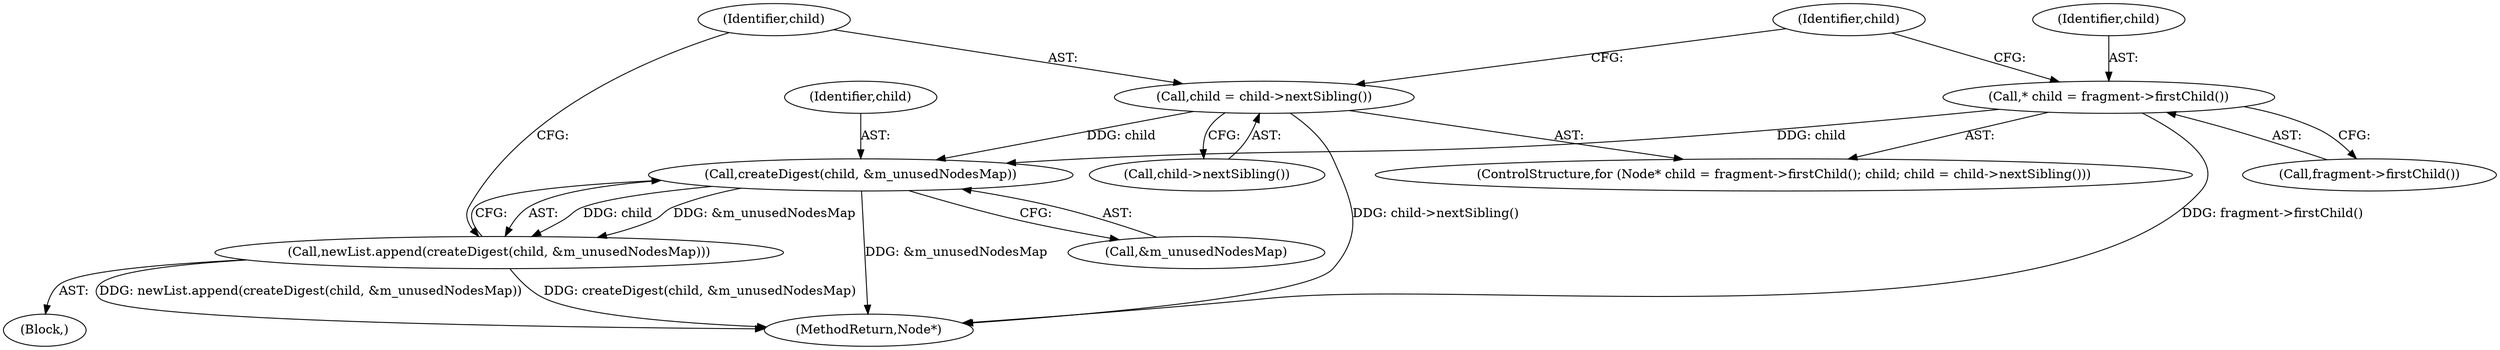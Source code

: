 digraph "0_Chrome_73edae623529f04c668268de49d00324b96166a2_8@API" {
"1000208" [label="(Call,createDigest(child, &m_unusedNodesMap))"];
"1000179" [label="(Call,child = child->nextSibling())"];
"1000175" [label="(Call,* child = fragment->firstChild())"];
"1000207" [label="(Call,newList.append(createDigest(child, &m_unusedNodesMap)))"];
"1000179" [label="(Call,child = child->nextSibling())"];
"1000180" [label="(Identifier,child)"];
"1000178" [label="(Identifier,child)"];
"1000176" [label="(Identifier,child)"];
"1000182" [label="(Block,)"];
"1000207" [label="(Call,newList.append(createDigest(child, &m_unusedNodesMap)))"];
"1000250" [label="(MethodReturn,Node*)"];
"1000175" [label="(Call,* child = fragment->firstChild())"];
"1000210" [label="(Call,&m_unusedNodesMap)"];
"1000173" [label="(ControlStructure,for (Node* child = fragment->firstChild(); child; child = child->nextSibling()))"];
"1000209" [label="(Identifier,child)"];
"1000208" [label="(Call,createDigest(child, &m_unusedNodesMap))"];
"1000177" [label="(Call,fragment->firstChild())"];
"1000181" [label="(Call,child->nextSibling())"];
"1000208" -> "1000207"  [label="AST: "];
"1000208" -> "1000210"  [label="CFG: "];
"1000209" -> "1000208"  [label="AST: "];
"1000210" -> "1000208"  [label="AST: "];
"1000207" -> "1000208"  [label="CFG: "];
"1000208" -> "1000250"  [label="DDG: &m_unusedNodesMap"];
"1000208" -> "1000207"  [label="DDG: child"];
"1000208" -> "1000207"  [label="DDG: &m_unusedNodesMap"];
"1000179" -> "1000208"  [label="DDG: child"];
"1000175" -> "1000208"  [label="DDG: child"];
"1000179" -> "1000173"  [label="AST: "];
"1000179" -> "1000181"  [label="CFG: "];
"1000180" -> "1000179"  [label="AST: "];
"1000181" -> "1000179"  [label="AST: "];
"1000178" -> "1000179"  [label="CFG: "];
"1000179" -> "1000250"  [label="DDG: child->nextSibling()"];
"1000175" -> "1000173"  [label="AST: "];
"1000175" -> "1000177"  [label="CFG: "];
"1000176" -> "1000175"  [label="AST: "];
"1000177" -> "1000175"  [label="AST: "];
"1000178" -> "1000175"  [label="CFG: "];
"1000175" -> "1000250"  [label="DDG: fragment->firstChild()"];
"1000207" -> "1000182"  [label="AST: "];
"1000180" -> "1000207"  [label="CFG: "];
"1000207" -> "1000250"  [label="DDG: createDigest(child, &m_unusedNodesMap)"];
"1000207" -> "1000250"  [label="DDG: newList.append(createDigest(child, &m_unusedNodesMap))"];
}
